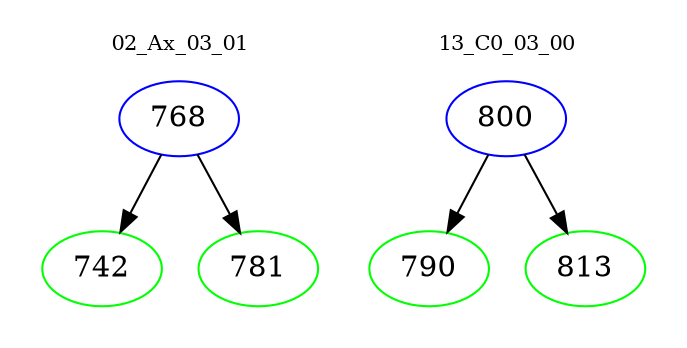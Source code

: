 digraph{
subgraph cluster_0 {
color = white
label = "02_Ax_03_01";
fontsize=10;
T0_768 [label="768", color="blue"]
T0_768 -> T0_742 [color="black"]
T0_742 [label="742", color="green"]
T0_768 -> T0_781 [color="black"]
T0_781 [label="781", color="green"]
}
subgraph cluster_1 {
color = white
label = "13_C0_03_00";
fontsize=10;
T1_800 [label="800", color="blue"]
T1_800 -> T1_790 [color="black"]
T1_790 [label="790", color="green"]
T1_800 -> T1_813 [color="black"]
T1_813 [label="813", color="green"]
}
}
